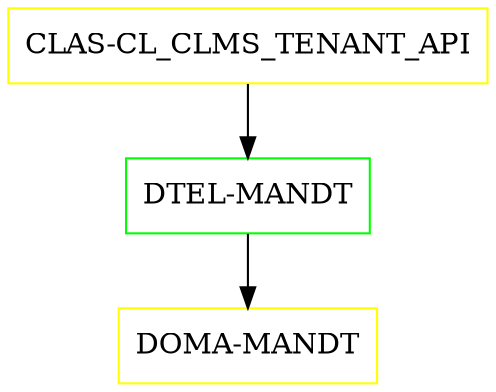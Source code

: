 digraph G {
  "CLAS-CL_CLMS_TENANT_API" [shape=box,color=yellow];
  "DTEL-MANDT" [shape=box,color=green,URL="./DTEL_MANDT.html"];
  "DOMA-MANDT" [shape=box,color=yellow,URL="./DOMA_MANDT.html"];
  "CLAS-CL_CLMS_TENANT_API" -> "DTEL-MANDT";
  "DTEL-MANDT" -> "DOMA-MANDT";
}
